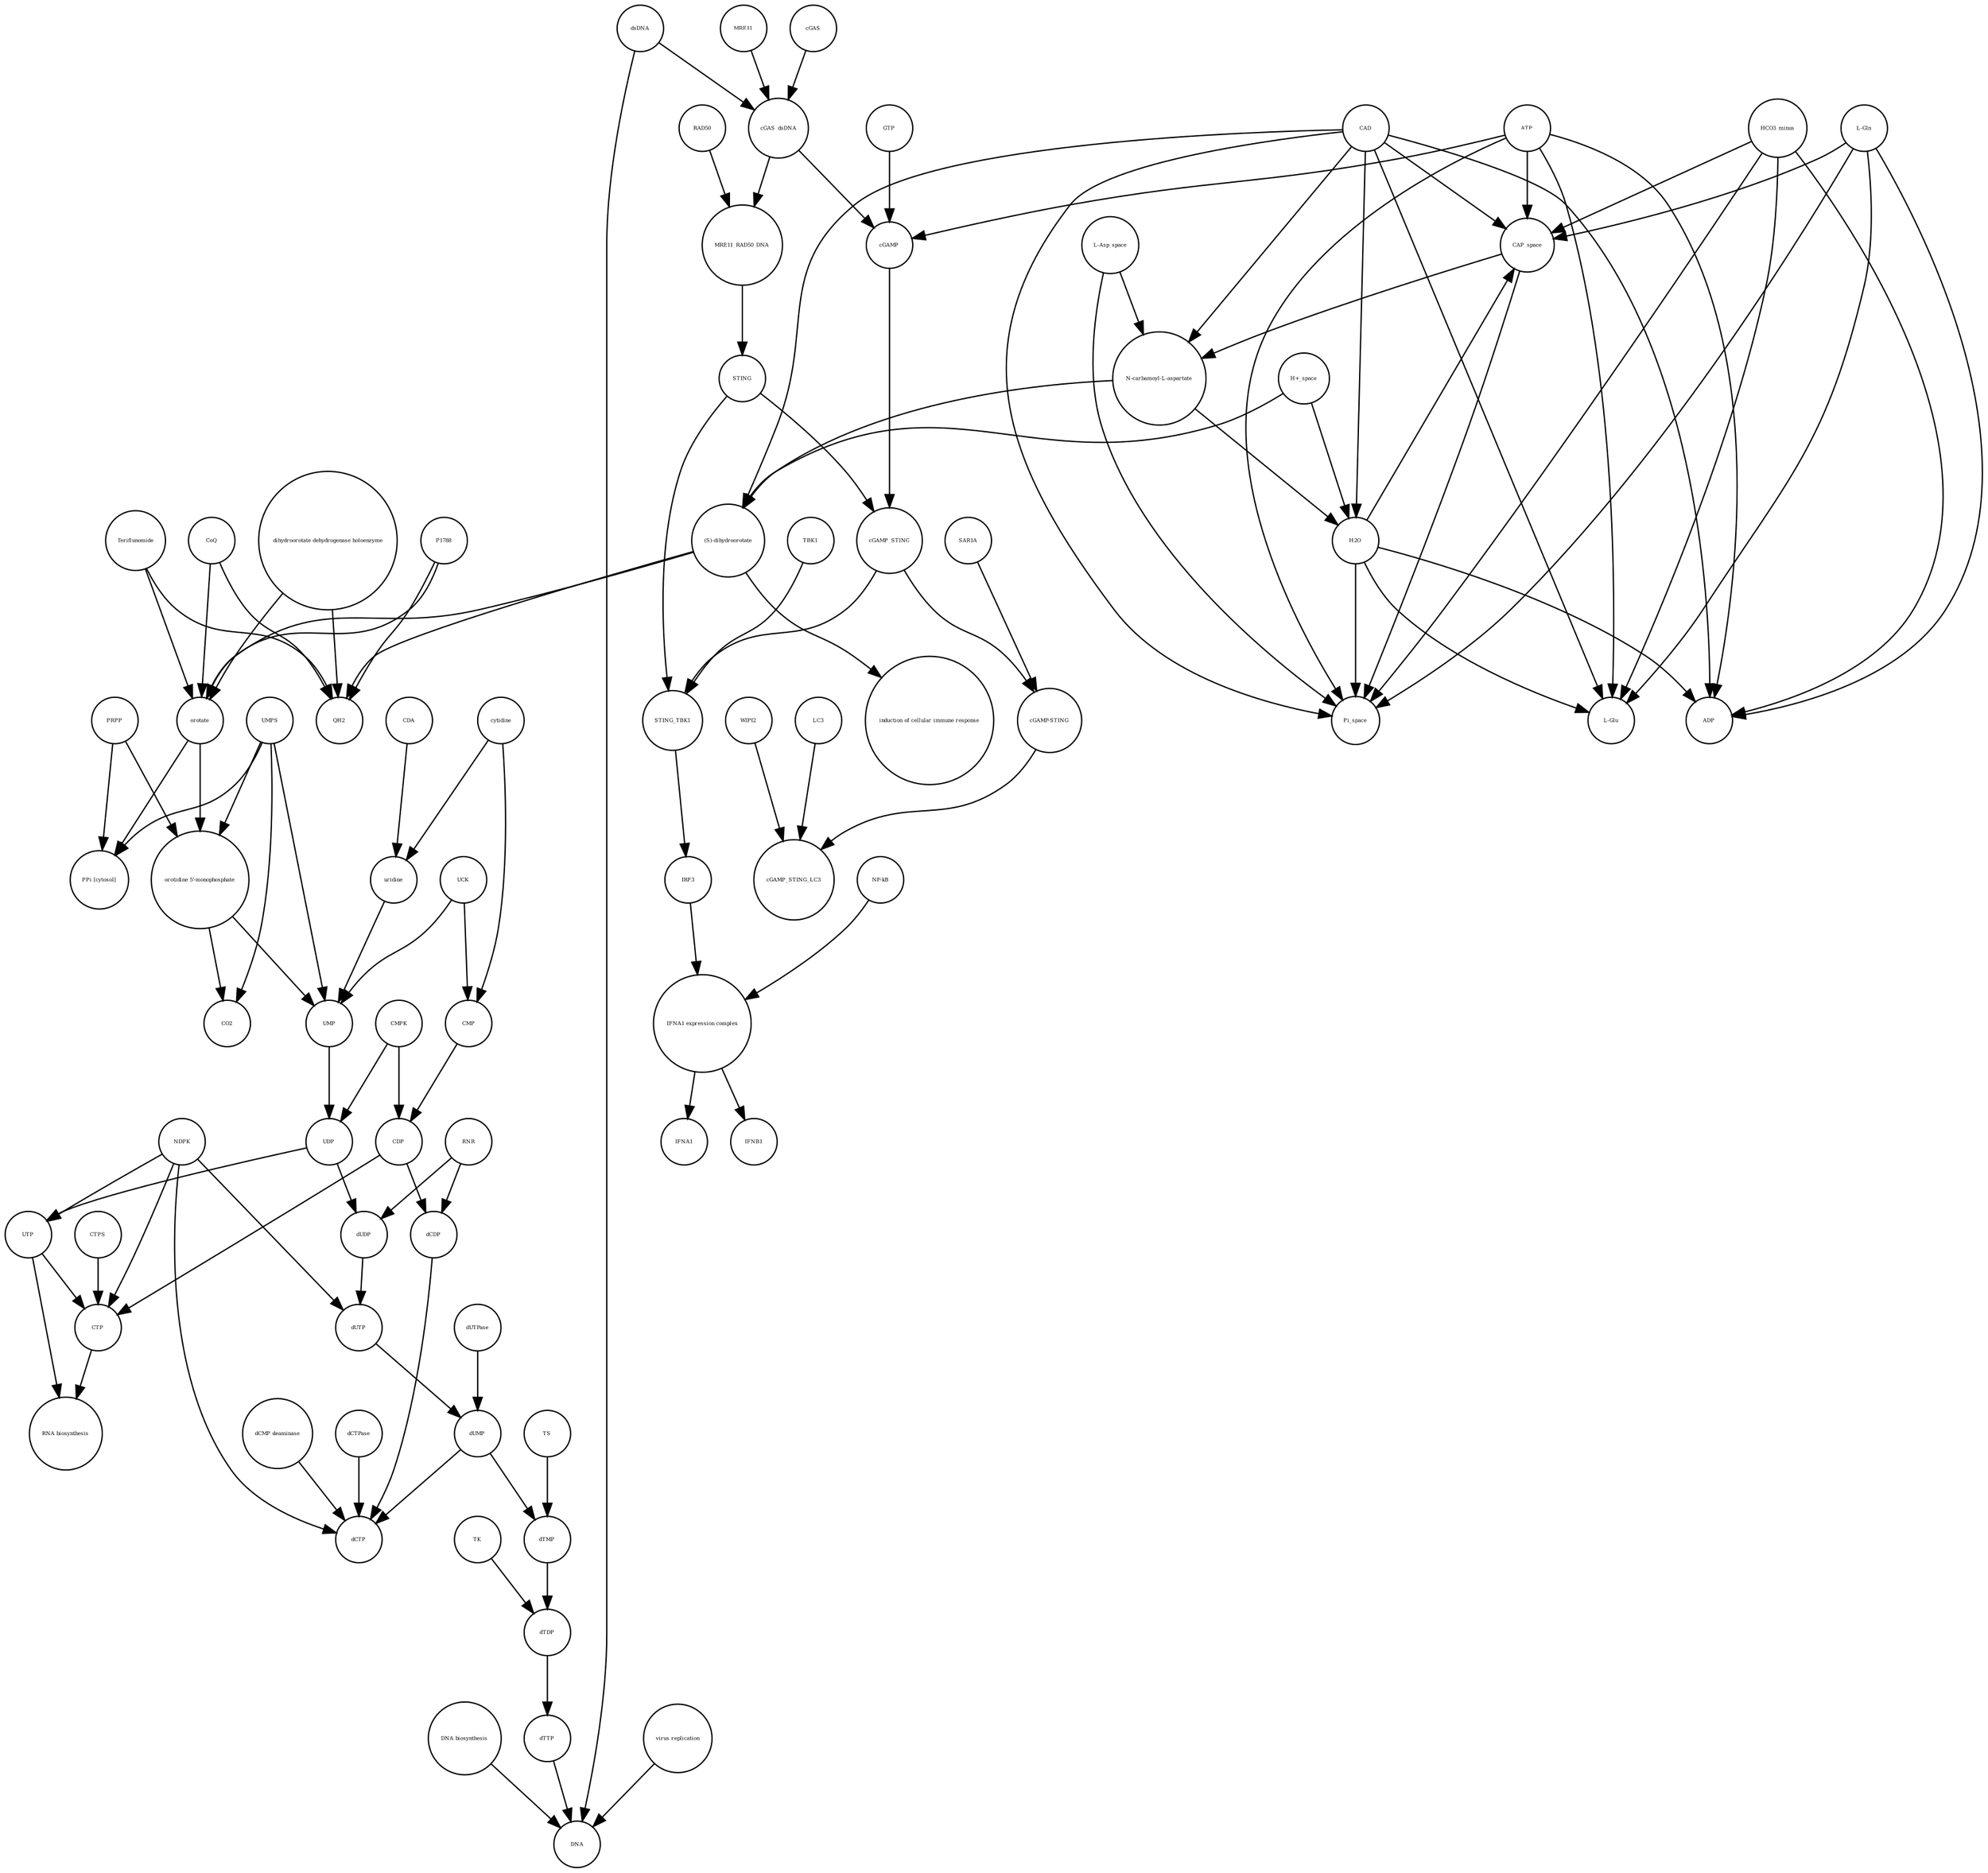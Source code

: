 strict digraph  {
UTP [annotation="", bipartite=0, cls="simple chemical", fontsize=4, label=UTP, shape=circle];
"RNA biosynthesis" [annotation="urn_miriam_obo.go_GO%3A0032774", bipartite=0, cls=phenotype, fontsize=4, label="RNA biosynthesis", shape=circle];
CTP [annotation="", bipartite=0, cls="simple chemical", fontsize=4, label=CTP, shape=circle];
"(S)-dihydroorotate" [annotation="", bipartite=0, cls="simple chemical", fontsize=4, label="(S)-dihydroorotate", shape=circle];
"induction of cellular immune response" [annotation="", bipartite=0, cls=phenotype, fontsize=4, label="induction of cellular immune response", shape=circle];
UMP [annotation="", bipartite=0, cls="simple chemical", fontsize=4, label=UMP, shape=circle];
CMPK [annotation="", bipartite=0, cls=macromolecule, fontsize=4, label=CMPK, shape=circle];
PRPP [annotation="", bipartite=0, cls="simple chemical", fontsize=4, label=PRPP, shape=circle];
RAD50 [annotation="", bipartite=0, cls="macromolecule multimer", fontsize=4, label=RAD50, shape=circle];
MRE11_RAD50_DNA [annotation="", bipartite=0, cls=complex, fontsize=4, label=MRE11_RAD50_DNA, shape=circle];
CAP_space [annotation="", bipartite=0, cls="simple chemical", fontsize=4, label=CAP_space, shape=circle];
"IFNA1 expression complex" [annotation="", bipartite=0, cls=complex, fontsize=4, label="IFNA1 expression complex", shape=circle];
LC3 [annotation="", bipartite=0, cls=macromolecule, fontsize=4, label=LC3, shape=circle];
CAD [annotation="", bipartite=0, cls=macromolecule, fontsize=4, label=CAD, shape=circle];
P1788 [annotation="", bipartite=0, cls="simple chemical", fontsize=4, label=P1788, shape=circle];
TK [annotation="", bipartite=0, cls=macromolecule, fontsize=4, label=TK, shape=circle];
"orotidine 5'-monophosphate" [annotation="", bipartite=0, cls="simple chemical", fontsize=4, label="orotidine 5'-monophosphate", shape=circle];
H2O [annotation="", bipartite=0, cls="simple chemical", fontsize=4, label=H2O, shape=circle];
dTDP [annotation="", bipartite=0, cls="simple chemical", fontsize=4, label=dTDP, shape=circle];
GTP [annotation="", bipartite=0, cls="simple chemical", fontsize=4, label=GTP, shape=circle];
"L-Gln" [annotation="", bipartite=0, cls="simple chemical", fontsize=4, label="L-Gln", shape=circle];
HCO3_minus [annotation="", bipartite=0, cls="simple chemical", fontsize=4, label=HCO3_minus, shape=circle];
"N-carbamoyl-L-aspartate" [annotation="", bipartite=0, cls="simple chemical", fontsize=4, label="N-carbamoyl-L-aspartate", shape=circle];
UMPS [annotation="", bipartite=0, cls="macromolecule multimer", fontsize=4, label=UMPS, shape=circle];
CMP [annotation="", bipartite=0, cls="simple chemical", fontsize=4, label=CMP, shape=circle];
DNA [annotation="", bipartite=0, cls="nucleic acid feature", fontsize=4, label=DNA, shape=circle];
"DNA biosynthesis" [annotation="urn_miriam_obo.go_GO%3A0071897", bipartite=0, cls=phenotype, fontsize=4, label="DNA biosynthesis", shape=circle];
WIPI2 [annotation="", bipartite=0, cls=macromolecule, fontsize=4, label=WIPI2, shape=circle];
cGAS [annotation="", bipartite=0, cls=macromolecule, fontsize=4, label=cGAS, shape=circle];
Teriflunomide [annotation="", bipartite=0, cls="simple chemical", fontsize=4, label=Teriflunomide, shape=circle];
QH2 [annotation="", bipartite=0, cls="simple chemical", fontsize=4, label=QH2, shape=circle];
IFNB1 [annotation="", bipartite=0, cls="nucleic acid feature", fontsize=4, label=IFNB1, shape=circle];
UCK [annotation="", bipartite=0, cls=macromolecule, fontsize=4, label=UCK, shape=circle];
dUTPase [annotation="", bipartite=0, cls=macromolecule, fontsize=4, label=dUTPase, shape=circle];
CO2 [annotation="", bipartite=0, cls="simple chemical", fontsize=4, label=CO2, shape=circle];
"L-Glu" [annotation="", bipartite=0, cls="simple chemical", fontsize=4, label="L-Glu", shape=circle];
CTPS [annotation="", bipartite=0, cls=macromolecule, fontsize=4, label=CTPS, shape=circle];
dUMP [annotation="", bipartite=0, cls="simple chemical", fontsize=4, label=dUMP, shape=circle];
UDP [annotation="", bipartite=0, cls="simple chemical", fontsize=4, label=UDP, shape=circle];
cytidine [annotation="", bipartite=0, cls="simple chemical", fontsize=4, label=cytidine, shape=circle];
cGAS_dsDNA [annotation="", bipartite=0, cls=complex, fontsize=4, label=cGAS_dsDNA, shape=circle];
"cGAMP-STING" [annotation="", bipartite=0, cls=complex, fontsize=4, label="cGAMP-STING", shape=circle];
cGAMP [annotation="", bipartite=0, cls="simple chemical", fontsize=4, label=cGAMP, shape=circle];
dTMP [annotation="", bipartite=0, cls="simple chemical", fontsize=4, label=dTMP, shape=circle];
NDPK [annotation="", bipartite=0, cls=macromolecule, fontsize=4, label=NDPK, shape=circle];
cGAMP_STING [annotation="", bipartite=0, cls=complex, fontsize=4, label=cGAMP_STING, shape=circle];
dCTP [annotation="", bipartite=0, cls="simple chemical", fontsize=4, label=dCTP, shape=circle];
Pi_space [annotation="", bipartite=0, cls="simple chemical", fontsize=4, label=Pi_space, shape=circle];
TBK1 [annotation="", bipartite=0, cls=macromolecule, fontsize=4, label=TBK1, shape=circle];
MRE11 [annotation="", bipartite=0, cls="macromolecule multimer", fontsize=4, label=MRE11, shape=circle];
"dCMP deaminase" [annotation="", bipartite=0, cls=macromolecule, fontsize=4, label="dCMP deaminase", shape=circle];
"H+_space" [annotation="", bipartite=0, cls="simple chemical", fontsize=4, label="H+_space", shape=circle];
IRF3 [annotation="", bipartite=0, cls="macromolecule multimer", fontsize=4, label=IRF3, shape=circle];
"L-Asp_space" [annotation="", bipartite=0, cls="simple chemical", fontsize=4, label="L-Asp_space", shape=circle];
dCTPase [annotation="", bipartite=0, cls=macromolecule, fontsize=4, label=dCTPase, shape=circle];
uridine [annotation="", bipartite=0, cls="simple chemical", fontsize=4, label=uridine, shape=circle];
dUTP [annotation="", bipartite=0, cls="simple chemical", fontsize=4, label=dUTP, shape=circle];
dTTP [annotation="", bipartite=0, cls="simple chemical", fontsize=4, label=dTTP, shape=circle];
orotate [annotation="", bipartite=0, cls="simple chemical", fontsize=4, label=orotate, shape=circle];
"PPi [cytosol]" [annotation="", bipartite=0, cls="simple chemical", fontsize=4, label="PPi [cytosol]", shape=circle];
"NF-kB" [annotation="", bipartite=0, cls=complex, fontsize=4, label="NF-kB", shape=circle];
SAR1A [annotation="", bipartite=0, cls=macromolecule, fontsize=4, label=SAR1A, shape=circle];
ADP [annotation="", bipartite=0, cls="simple chemical", fontsize=4, label=ADP, shape=circle];
dCDP [annotation="", bipartite=0, cls="simple chemical", fontsize=4, label=dCDP, shape=circle];
dsDNA [annotation="", bipartite=0, cls="simple chemical", fontsize=4, label=dsDNA, shape=circle];
CDA [annotation="", bipartite=0, cls=macromolecule, fontsize=4, label=CDA, shape=circle];
CoQ [annotation="", bipartite=0, cls="simple chemical", fontsize=4, label=CoQ, shape=circle];
TS [annotation="", bipartite=0, cls=macromolecule, fontsize=4, label=TS, shape=circle];
STING_TBK1 [annotation="", bipartite=0, cls=complex, fontsize=4, label=STING_TBK1, shape=circle];
STING [annotation="", bipartite=0, cls="macromolecule multimer", fontsize=4, label=STING, shape=circle];
ATP [annotation="", bipartite=0, cls="simple chemical", fontsize=4, label=ATP, shape=circle];
IFNA1 [annotation="", bipartite=0, cls="nucleic acid feature", fontsize=4, label=IFNA1, shape=circle];
cGAMP_STING_LC3 [annotation="", bipartite=0, cls=complex, fontsize=4, label=cGAMP_STING_LC3, shape=circle];
"virus replication" [annotation="", bipartite=0, cls=phenotype, fontsize=4, label="virus replication", shape=circle];
CDP [annotation="", bipartite=0, cls="simple chemical", fontsize=4, label=CDP, shape=circle];
"dihydroorotate dehydrogenase holoenzyme" [annotation="", bipartite=0, cls="simple chemical", fontsize=4, label="dihydroorotate dehydrogenase holoenzyme", shape=circle];
RNR [annotation="", bipartite=0, cls=macromolecule, fontsize=4, label=RNR, shape=circle];
dUDP [annotation="", bipartite=0, cls="simple chemical", fontsize=4, label=dUDP, shape=circle];
UTP -> "RNA biosynthesis"  [annotation="", interaction_type="necessary stimulation"];
UTP -> CTP  [annotation="", interaction_type=production];
CTP -> "RNA biosynthesis"  [annotation="", interaction_type="necessary stimulation"];
"(S)-dihydroorotate" -> "induction of cellular immune response"  [annotation="", interaction_type="necessary stimulation"];
"(S)-dihydroorotate" -> QH2  [annotation="", interaction_type=production];
"(S)-dihydroorotate" -> orotate  [annotation="", interaction_type=production];
UMP -> UDP  [annotation="", interaction_type=production];
CMPK -> UDP  [annotation="", interaction_type=catalysis];
CMPK -> CDP  [annotation="", interaction_type=catalysis];
PRPP -> "orotidine 5'-monophosphate"  [annotation="", interaction_type=production];
PRPP -> "PPi [cytosol]"  [annotation="", interaction_type=production];
RAD50 -> MRE11_RAD50_DNA  [annotation="", interaction_type=production];
MRE11_RAD50_DNA -> STING  [annotation="", interaction_type=catalysis];
CAP_space -> Pi_space  [annotation="", interaction_type=production];
CAP_space -> "N-carbamoyl-L-aspartate"  [annotation="", interaction_type=production];
"IFNA1 expression complex" -> IFNA1  [annotation="", interaction_type=stimulation];
"IFNA1 expression complex" -> IFNB1  [annotation="", interaction_type=stimulation];
LC3 -> cGAMP_STING_LC3  [annotation="", interaction_type=production];
CAD -> "(S)-dihydroorotate"  [annotation=urn_miriam_reactome_REACT_1698, interaction_type=catalysis];
CAD -> H2O  [annotation=urn_miriam_reactome_REACT_1698, interaction_type=catalysis];
CAD -> ADP  [annotation=urn_miriam_reactome_REACT_1698, interaction_type=catalysis];
CAD -> Pi_space  [annotation=urn_miriam_reactome_REACT_1698, interaction_type=catalysis];
CAD -> CAP_space  [annotation=urn_miriam_reactome_REACT_1698, interaction_type=catalysis];
CAD -> "L-Glu"  [annotation=urn_miriam_reactome_REACT_1698, interaction_type=catalysis];
CAD -> "N-carbamoyl-L-aspartate"  [annotation=urn_miriam_reactome_REACT_1698, interaction_type=catalysis];
P1788 -> QH2  [annotation=urn_miriam_reactome_REACT_1698, interaction_type=inhibition];
P1788 -> orotate  [annotation=urn_miriam_reactome_REACT_1698, interaction_type=inhibition];
TK -> dTDP  [annotation="", interaction_type=catalysis];
"orotidine 5'-monophosphate" -> UMP  [annotation="", interaction_type=production];
"orotidine 5'-monophosphate" -> CO2  [annotation="", interaction_type=production];
H2O -> Pi_space  [annotation="", interaction_type=production];
H2O -> CAP_space  [annotation="", interaction_type=production];
H2O -> ADP  [annotation="", interaction_type=production];
H2O -> "L-Glu"  [annotation="", interaction_type=production];
dTDP -> dTTP  [annotation="", interaction_type=production];
GTP -> cGAMP  [annotation="", interaction_type=production];
"L-Gln" -> Pi_space  [annotation="", interaction_type=production];
"L-Gln" -> CAP_space  [annotation="", interaction_type=production];
"L-Gln" -> ADP  [annotation="", interaction_type=production];
"L-Gln" -> "L-Glu"  [annotation="", interaction_type=production];
HCO3_minus -> Pi_space  [annotation="", interaction_type=production];
HCO3_minus -> CAP_space  [annotation="", interaction_type=production];
HCO3_minus -> ADP  [annotation="", interaction_type=production];
HCO3_minus -> "L-Glu"  [annotation="", interaction_type=production];
"N-carbamoyl-L-aspartate" -> H2O  [annotation="", interaction_type=production];
"N-carbamoyl-L-aspartate" -> "(S)-dihydroorotate"  [annotation="", interaction_type=production];
UMPS -> UMP  [annotation=urn_miriam_reactome_REACT_1698, interaction_type=catalysis];
UMPS -> CO2  [annotation=urn_miriam_reactome_REACT_1698, interaction_type=catalysis];
UMPS -> "orotidine 5'-monophosphate"  [annotation=urn_miriam_reactome_REACT_1698, interaction_type=catalysis];
UMPS -> "PPi [cytosol]"  [annotation=urn_miriam_reactome_REACT_1698, interaction_type=catalysis];
CMP -> CDP  [annotation="", interaction_type=production];
"DNA biosynthesis" -> DNA  [annotation="", interaction_type=catalysis];
WIPI2 -> cGAMP_STING_LC3  [annotation="", interaction_type=catalysis];
cGAS -> cGAS_dsDNA  [annotation="", interaction_type=production];
Teriflunomide -> QH2  [annotation=urn_miriam_reactome_REACT_1698, interaction_type=inhibition];
Teriflunomide -> orotate  [annotation=urn_miriam_reactome_REACT_1698, interaction_type=inhibition];
UCK -> UMP  [annotation="", interaction_type=catalysis];
UCK -> CMP  [annotation="", interaction_type=catalysis];
dUTPase -> dUMP  [annotation="", interaction_type=catalysis];
CTPS -> CTP  [annotation="", interaction_type=catalysis];
dUMP -> dTMP  [annotation="", interaction_type=production];
dUMP -> dCTP  [annotation="", interaction_type=production];
UDP -> UTP  [annotation="", interaction_type=production];
UDP -> dUDP  [annotation="", interaction_type=production];
cytidine -> CMP  [annotation="", interaction_type=production];
cytidine -> uridine  [annotation="", interaction_type=production];
cGAS_dsDNA -> cGAMP  [annotation="", interaction_type=catalysis];
cGAS_dsDNA -> MRE11_RAD50_DNA  [annotation="", interaction_type=production];
"cGAMP-STING" -> cGAMP_STING_LC3  [annotation="", interaction_type=production];
cGAMP -> cGAMP_STING  [annotation="", interaction_type=production];
dTMP -> dTDP  [annotation="", interaction_type=production];
NDPK -> UTP  [annotation="", interaction_type=catalysis];
NDPK -> CTP  [annotation="", interaction_type=catalysis];
NDPK -> dUTP  [annotation="", interaction_type=catalysis];
NDPK -> dCTP  [annotation="", interaction_type=catalysis];
cGAMP_STING -> STING_TBK1  [annotation="", interaction_type=production];
cGAMP_STING -> "cGAMP-STING"  [annotation="", interaction_type=production];
TBK1 -> STING_TBK1  [annotation="", interaction_type=production];
MRE11 -> cGAS_dsDNA  [annotation="", interaction_type=production];
"dCMP deaminase" -> dCTP  [annotation="", interaction_type=catalysis];
"H+_space" -> H2O  [annotation="", interaction_type=production];
"H+_space" -> "(S)-dihydroorotate"  [annotation="", interaction_type=production];
IRF3 -> "IFNA1 expression complex"  [annotation="", interaction_type=production];
"L-Asp_space" -> Pi_space  [annotation="", interaction_type=production];
"L-Asp_space" -> "N-carbamoyl-L-aspartate"  [annotation="", interaction_type=production];
dCTPase -> dCTP  [annotation="", interaction_type=catalysis];
uridine -> UMP  [annotation="", interaction_type=production];
dUTP -> dUMP  [annotation="", interaction_type=production];
dTTP -> DNA  [annotation="", interaction_type=production];
orotate -> "orotidine 5'-monophosphate"  [annotation="", interaction_type=production];
orotate -> "PPi [cytosol]"  [annotation="", interaction_type=production];
"NF-kB" -> "IFNA1 expression complex"  [annotation="", interaction_type=production];
SAR1A -> "cGAMP-STING"  [annotation="", interaction_type=catalysis];
dCDP -> dCTP  [annotation="", interaction_type=production];
dsDNA -> cGAS_dsDNA  [annotation="", interaction_type=production];
dsDNA -> DNA  [annotation="", interaction_type=production];
CDA -> uridine  [annotation="", interaction_type=catalysis];
CoQ -> QH2  [annotation="", interaction_type=production];
CoQ -> orotate  [annotation="", interaction_type=production];
TS -> dTMP  [annotation="", interaction_type=catalysis];
STING_TBK1 -> IRF3  [annotation="", interaction_type=catalysis];
STING -> cGAMP_STING  [annotation="", interaction_type=production];
STING -> STING_TBK1  [annotation="", interaction_type=production];
ATP -> cGAMP  [annotation="", interaction_type=production];
ATP -> ADP  [annotation="", interaction_type=production];
ATP -> Pi_space  [annotation="", interaction_type=production];
ATP -> CAP_space  [annotation="", interaction_type=production];
ATP -> "L-Glu"  [annotation="", interaction_type=production];
"virus replication" -> DNA  [annotation="", interaction_type=inhibition];
CDP -> CTP  [annotation="", interaction_type=production];
CDP -> dCDP  [annotation="", interaction_type=production];
"dihydroorotate dehydrogenase holoenzyme" -> QH2  [annotation=urn_miriam_reactome_REACT_1698, interaction_type=catalysis];
"dihydroorotate dehydrogenase holoenzyme" -> orotate  [annotation=urn_miriam_reactome_REACT_1698, interaction_type=catalysis];
RNR -> dUDP  [annotation="", interaction_type=catalysis];
RNR -> dCDP  [annotation="", interaction_type=catalysis];
dUDP -> dUTP  [annotation="", interaction_type=production];
}
